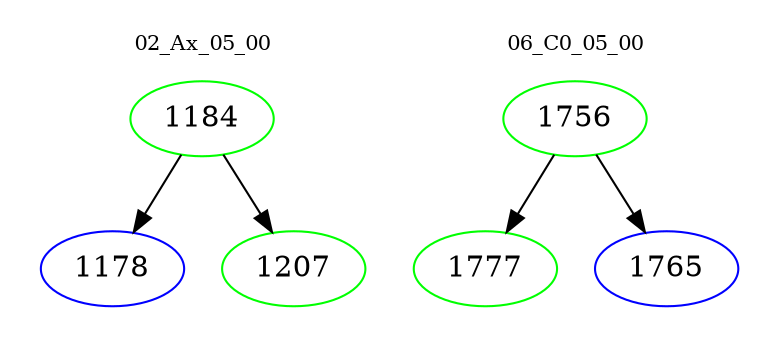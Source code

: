 digraph{
subgraph cluster_0 {
color = white
label = "02_Ax_05_00";
fontsize=10;
T0_1184 [label="1184", color="green"]
T0_1184 -> T0_1178 [color="black"]
T0_1178 [label="1178", color="blue"]
T0_1184 -> T0_1207 [color="black"]
T0_1207 [label="1207", color="green"]
}
subgraph cluster_1 {
color = white
label = "06_C0_05_00";
fontsize=10;
T1_1756 [label="1756", color="green"]
T1_1756 -> T1_1777 [color="black"]
T1_1777 [label="1777", color="green"]
T1_1756 -> T1_1765 [color="black"]
T1_1765 [label="1765", color="blue"]
}
}
